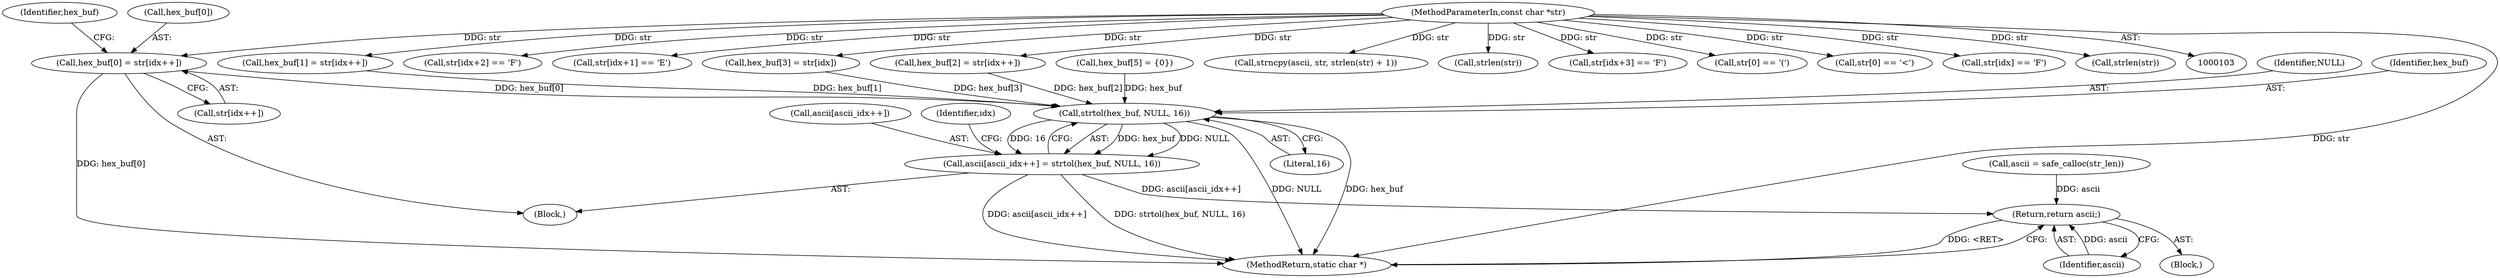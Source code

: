 digraph "0_pdfresurrect_0c4120fffa3dffe97b95c486a120eded82afe8a6_1@array" {
"1000217" [label="(Call,hex_buf[0] = str[idx++])"];
"1000104" [label="(MethodParameterIn,const char *str)"];
"1000253" [label="(Call,strtol(hex_buf, NULL, 16))"];
"1000248" [label="(Call,ascii[ascii_idx++] = strtol(hex_buf, NULL, 16))"];
"1000257" [label="(Return,return ascii;)"];
"1000182" [label="(Call,str[idx+2] == 'F')"];
"1000174" [label="(Call,str[idx+1] == 'E')"];
"1000256" [label="(Literal,16)"];
"1000259" [label="(MethodReturn,static char *)"];
"1000216" [label="(Block,)"];
"1000138" [label="(Call,strncpy(ascii, str, strlen(str) + 1))"];
"1000254" [label="(Identifier,hex_buf)"];
"1000249" [label="(Call,ascii[ascii_idx++])"];
"1000142" [label="(Call,strlen(str))"];
"1000253" [label="(Call,strtol(hex_buf, NULL, 16))"];
"1000233" [label="(Call,hex_buf[2] = str[idx++])"];
"1000225" [label="(Call,hex_buf[1] = str[idx++])"];
"1000189" [label="(Call,str[idx+3] == 'F')"];
"1000104" [label="(MethodParameterIn,const char *str)"];
"1000227" [label="(Identifier,hex_buf)"];
"1000241" [label="(Call,hex_buf[3] = str[idx])"];
"1000248" [label="(Call,ascii[ascii_idx++] = strtol(hex_buf, NULL, 16))"];
"1000106" [label="(Block,)"];
"1000221" [label="(Call,str[idx++])"];
"1000113" [label="(Call,hex_buf[5] = {0})"];
"1000217" [label="(Call,hex_buf[0] = str[idx++])"];
"1000257" [label="(Return,return ascii;)"];
"1000218" [label="(Call,hex_buf[0])"];
"1000255" [label="(Identifier,NULL)"];
"1000215" [label="(Identifier,idx)"];
"1000125" [label="(Call,str[0] == '(')"];
"1000149" [label="(Call,str[0] == '<')"];
"1000168" [label="(Call,str[idx] == 'F')"];
"1000135" [label="(Call,strlen(str))"];
"1000206" [label="(Call,ascii = safe_calloc(str_len))"];
"1000258" [label="(Identifier,ascii)"];
"1000217" -> "1000216"  [label="AST: "];
"1000217" -> "1000221"  [label="CFG: "];
"1000218" -> "1000217"  [label="AST: "];
"1000221" -> "1000217"  [label="AST: "];
"1000227" -> "1000217"  [label="CFG: "];
"1000217" -> "1000259"  [label="DDG: hex_buf[0]"];
"1000104" -> "1000217"  [label="DDG: str"];
"1000217" -> "1000253"  [label="DDG: hex_buf[0]"];
"1000104" -> "1000103"  [label="AST: "];
"1000104" -> "1000259"  [label="DDG: str"];
"1000104" -> "1000125"  [label="DDG: str"];
"1000104" -> "1000135"  [label="DDG: str"];
"1000104" -> "1000138"  [label="DDG: str"];
"1000104" -> "1000142"  [label="DDG: str"];
"1000104" -> "1000149"  [label="DDG: str"];
"1000104" -> "1000168"  [label="DDG: str"];
"1000104" -> "1000174"  [label="DDG: str"];
"1000104" -> "1000182"  [label="DDG: str"];
"1000104" -> "1000189"  [label="DDG: str"];
"1000104" -> "1000225"  [label="DDG: str"];
"1000104" -> "1000233"  [label="DDG: str"];
"1000104" -> "1000241"  [label="DDG: str"];
"1000253" -> "1000248"  [label="AST: "];
"1000253" -> "1000256"  [label="CFG: "];
"1000254" -> "1000253"  [label="AST: "];
"1000255" -> "1000253"  [label="AST: "];
"1000256" -> "1000253"  [label="AST: "];
"1000248" -> "1000253"  [label="CFG: "];
"1000253" -> "1000259"  [label="DDG: NULL"];
"1000253" -> "1000259"  [label="DDG: hex_buf"];
"1000253" -> "1000248"  [label="DDG: hex_buf"];
"1000253" -> "1000248"  [label="DDG: NULL"];
"1000253" -> "1000248"  [label="DDG: 16"];
"1000225" -> "1000253"  [label="DDG: hex_buf[1]"];
"1000113" -> "1000253"  [label="DDG: hex_buf"];
"1000233" -> "1000253"  [label="DDG: hex_buf[2]"];
"1000241" -> "1000253"  [label="DDG: hex_buf[3]"];
"1000248" -> "1000216"  [label="AST: "];
"1000249" -> "1000248"  [label="AST: "];
"1000215" -> "1000248"  [label="CFG: "];
"1000248" -> "1000259"  [label="DDG: strtol(hex_buf, NULL, 16)"];
"1000248" -> "1000259"  [label="DDG: ascii[ascii_idx++]"];
"1000248" -> "1000257"  [label="DDG: ascii[ascii_idx++]"];
"1000257" -> "1000106"  [label="AST: "];
"1000257" -> "1000258"  [label="CFG: "];
"1000258" -> "1000257"  [label="AST: "];
"1000259" -> "1000257"  [label="CFG: "];
"1000257" -> "1000259"  [label="DDG: <RET>"];
"1000258" -> "1000257"  [label="DDG: ascii"];
"1000206" -> "1000257"  [label="DDG: ascii"];
}
